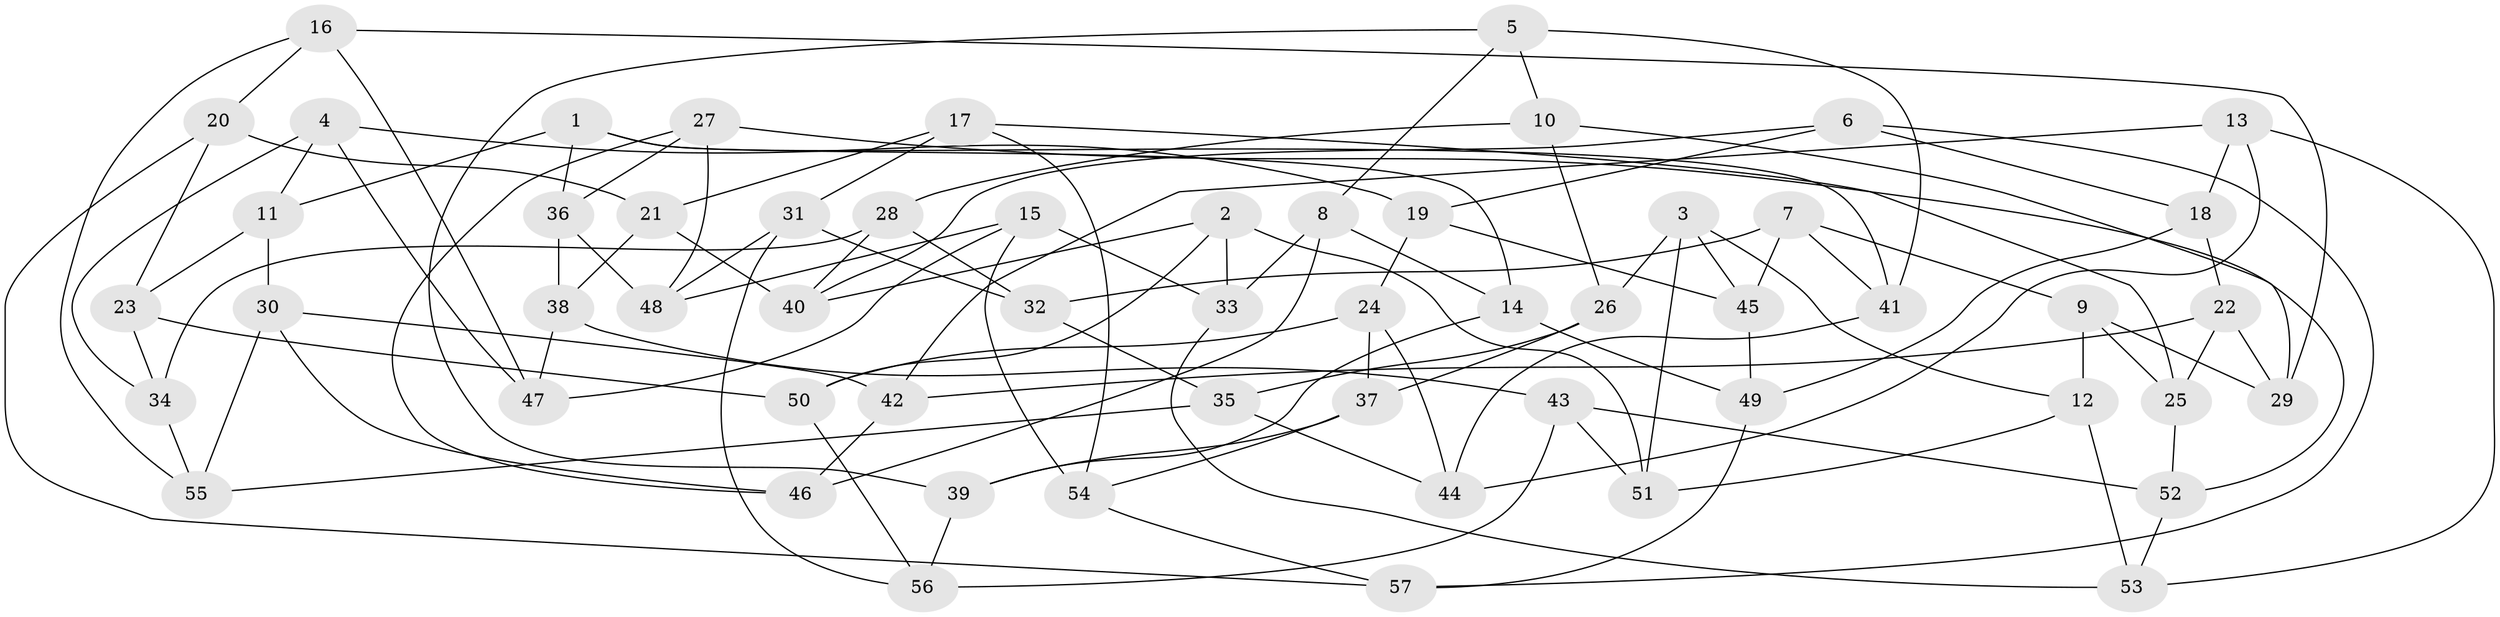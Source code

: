 // Generated by graph-tools (version 1.1) at 2025/50/03/09/25 03:50:43]
// undirected, 57 vertices, 114 edges
graph export_dot {
graph [start="1"]
  node [color=gray90,style=filled];
  1;
  2;
  3;
  4;
  5;
  6;
  7;
  8;
  9;
  10;
  11;
  12;
  13;
  14;
  15;
  16;
  17;
  18;
  19;
  20;
  21;
  22;
  23;
  24;
  25;
  26;
  27;
  28;
  29;
  30;
  31;
  32;
  33;
  34;
  35;
  36;
  37;
  38;
  39;
  40;
  41;
  42;
  43;
  44;
  45;
  46;
  47;
  48;
  49;
  50;
  51;
  52;
  53;
  54;
  55;
  56;
  57;
  1 -- 41;
  1 -- 36;
  1 -- 14;
  1 -- 11;
  2 -- 51;
  2 -- 50;
  2 -- 40;
  2 -- 33;
  3 -- 45;
  3 -- 12;
  3 -- 51;
  3 -- 26;
  4 -- 34;
  4 -- 11;
  4 -- 19;
  4 -- 47;
  5 -- 41;
  5 -- 10;
  5 -- 8;
  5 -- 39;
  6 -- 19;
  6 -- 40;
  6 -- 18;
  6 -- 57;
  7 -- 9;
  7 -- 32;
  7 -- 45;
  7 -- 41;
  8 -- 46;
  8 -- 33;
  8 -- 14;
  9 -- 12;
  9 -- 29;
  9 -- 25;
  10 -- 29;
  10 -- 28;
  10 -- 26;
  11 -- 30;
  11 -- 23;
  12 -- 53;
  12 -- 51;
  13 -- 53;
  13 -- 44;
  13 -- 18;
  13 -- 42;
  14 -- 39;
  14 -- 49;
  15 -- 54;
  15 -- 33;
  15 -- 47;
  15 -- 48;
  16 -- 20;
  16 -- 47;
  16 -- 29;
  16 -- 55;
  17 -- 21;
  17 -- 54;
  17 -- 25;
  17 -- 31;
  18 -- 49;
  18 -- 22;
  19 -- 24;
  19 -- 45;
  20 -- 23;
  20 -- 57;
  20 -- 21;
  21 -- 40;
  21 -- 38;
  22 -- 29;
  22 -- 25;
  22 -- 42;
  23 -- 50;
  23 -- 34;
  24 -- 37;
  24 -- 50;
  24 -- 44;
  25 -- 52;
  26 -- 35;
  26 -- 37;
  27 -- 52;
  27 -- 46;
  27 -- 36;
  27 -- 48;
  28 -- 34;
  28 -- 32;
  28 -- 40;
  30 -- 46;
  30 -- 55;
  30 -- 42;
  31 -- 56;
  31 -- 32;
  31 -- 48;
  32 -- 35;
  33 -- 53;
  34 -- 55;
  35 -- 55;
  35 -- 44;
  36 -- 48;
  36 -- 38;
  37 -- 54;
  37 -- 39;
  38 -- 47;
  38 -- 43;
  39 -- 56;
  41 -- 44;
  42 -- 46;
  43 -- 56;
  43 -- 51;
  43 -- 52;
  45 -- 49;
  49 -- 57;
  50 -- 56;
  52 -- 53;
  54 -- 57;
}
